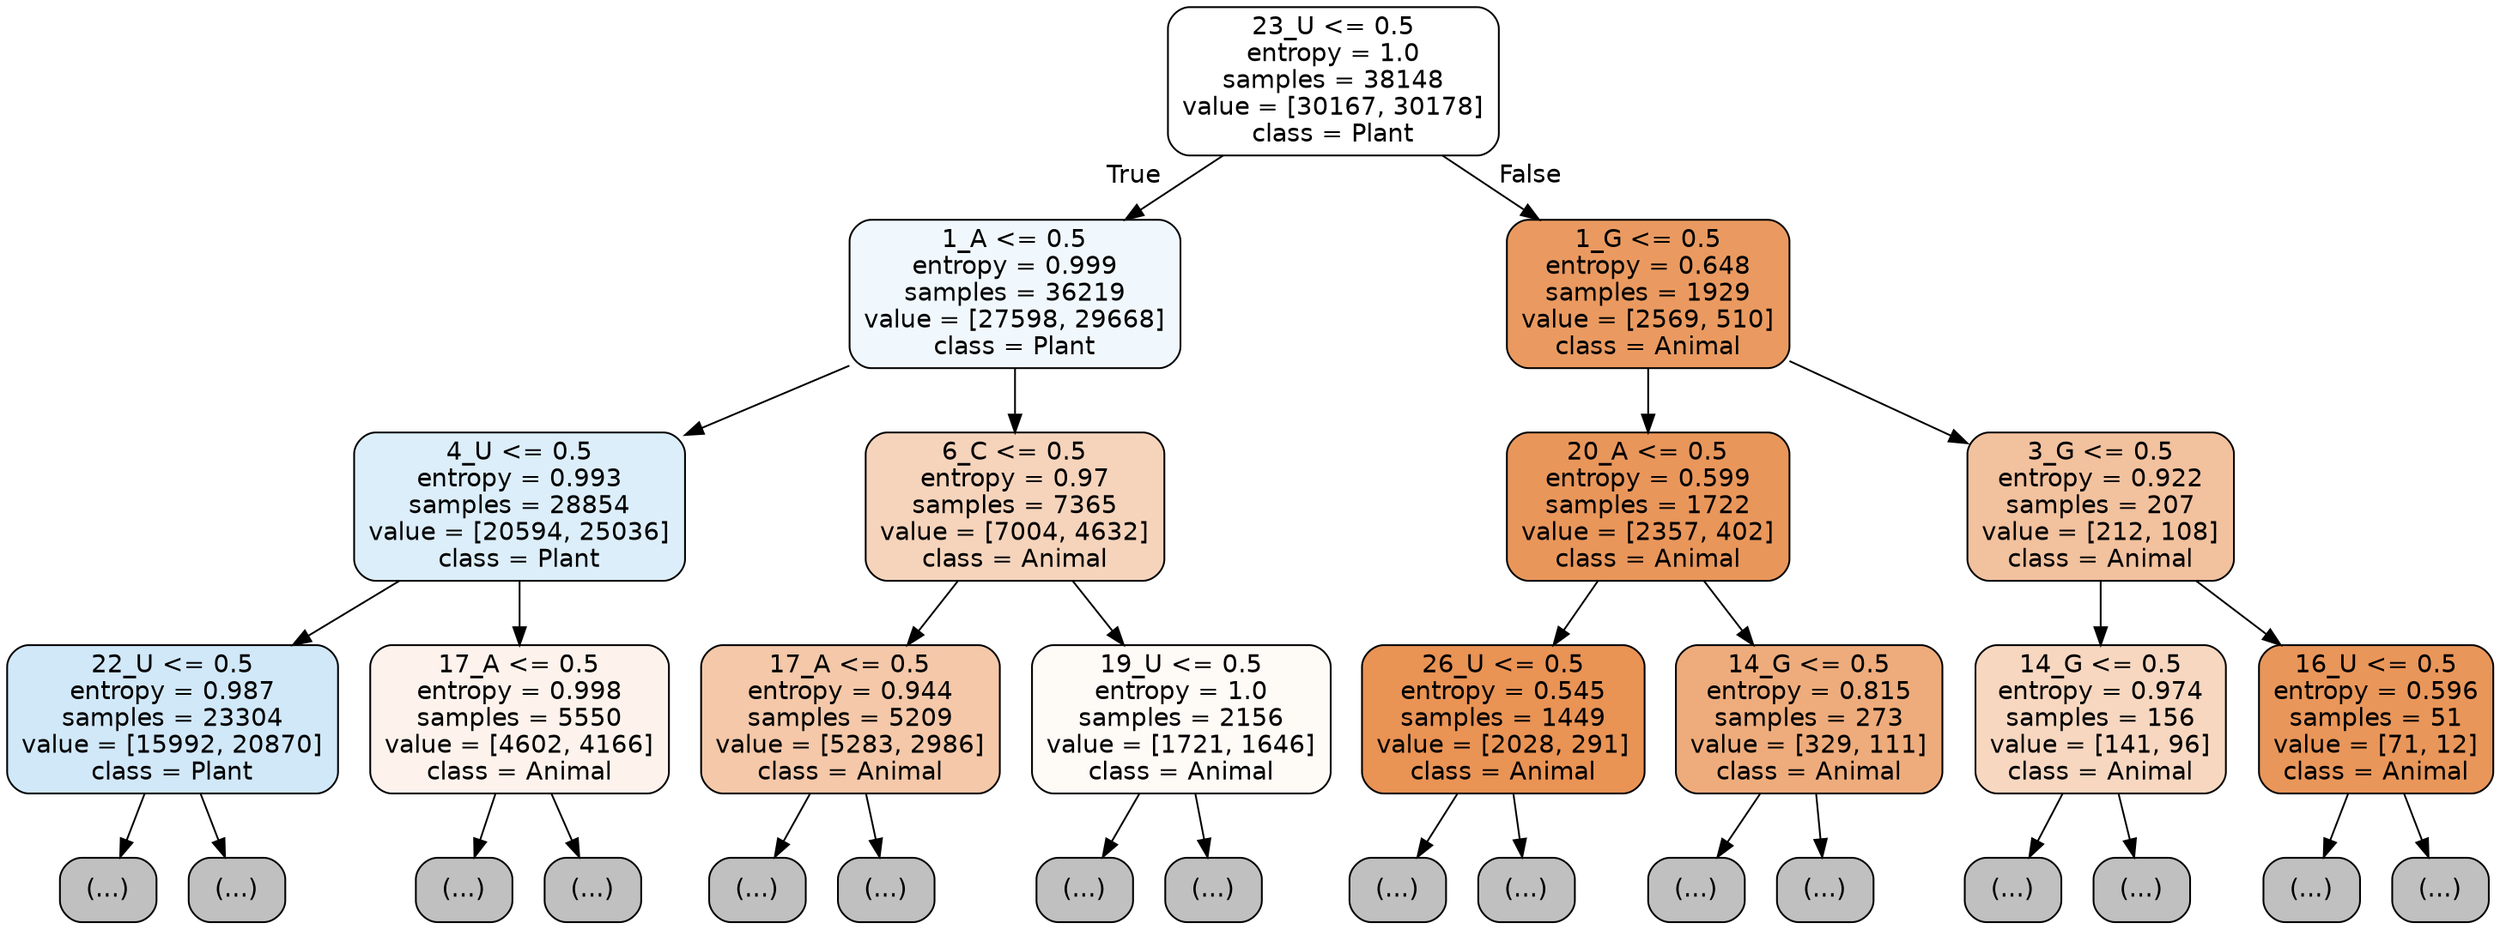 digraph Tree {
node [shape=box, style="filled, rounded", color="black", fontname="helvetica"] ;
edge [fontname="helvetica"] ;
0 [label="23_U <= 0.5\nentropy = 1.0\nsamples = 38148\nvalue = [30167, 30178]\nclass = Plant", fillcolor="#ffffff"] ;
1 [label="1_A <= 0.5\nentropy = 0.999\nsamples = 36219\nvalue = [27598, 29668]\nclass = Plant", fillcolor="#f1f8fd"] ;
0 -> 1 [labeldistance=2.5, labelangle=45, headlabel="True"] ;
2 [label="4_U <= 0.5\nentropy = 0.993\nsamples = 28854\nvalue = [20594, 25036]\nclass = Plant", fillcolor="#dceefa"] ;
1 -> 2 ;
3 [label="22_U <= 0.5\nentropy = 0.987\nsamples = 23304\nvalue = [15992, 20870]\nclass = Plant", fillcolor="#d1e8f9"] ;
2 -> 3 ;
4 [label="(...)", fillcolor="#C0C0C0"] ;
3 -> 4 ;
8451 [label="(...)", fillcolor="#C0C0C0"] ;
3 -> 8451 ;
9472 [label="17_A <= 0.5\nentropy = 0.998\nsamples = 5550\nvalue = [4602, 4166]\nclass = Animal", fillcolor="#fdf3ec"] ;
2 -> 9472 ;
9473 [label="(...)", fillcolor="#C0C0C0"] ;
9472 -> 9473 ;
11626 [label="(...)", fillcolor="#C0C0C0"] ;
9472 -> 11626 ;
12255 [label="6_C <= 0.5\nentropy = 0.97\nsamples = 7365\nvalue = [7004, 4632]\nclass = Animal", fillcolor="#f6d4bc"] ;
1 -> 12255 ;
12256 [label="17_A <= 0.5\nentropy = 0.944\nsamples = 5209\nvalue = [5283, 2986]\nclass = Animal", fillcolor="#f4c8a9"] ;
12255 -> 12256 ;
12257 [label="(...)", fillcolor="#C0C0C0"] ;
12256 -> 12257 ;
14428 [label="(...)", fillcolor="#C0C0C0"] ;
12256 -> 14428 ;
15101 [label="19_U <= 0.5\nentropy = 1.0\nsamples = 2156\nvalue = [1721, 1646]\nclass = Animal", fillcolor="#fefaf6"] ;
12255 -> 15101 ;
15102 [label="(...)", fillcolor="#C0C0C0"] ;
15101 -> 15102 ;
15711 [label="(...)", fillcolor="#C0C0C0"] ;
15101 -> 15711 ;
15914 [label="1_G <= 0.5\nentropy = 0.648\nsamples = 1929\nvalue = [2569, 510]\nclass = Animal", fillcolor="#ea9a60"] ;
0 -> 15914 [labeldistance=2.5, labelangle=-45, headlabel="False"] ;
15915 [label="20_A <= 0.5\nentropy = 0.599\nsamples = 1722\nvalue = [2357, 402]\nclass = Animal", fillcolor="#e9965b"] ;
15914 -> 15915 ;
15916 [label="26_U <= 0.5\nentropy = 0.545\nsamples = 1449\nvalue = [2028, 291]\nclass = Animal", fillcolor="#e99355"] ;
15915 -> 15916 ;
15917 [label="(...)", fillcolor="#C0C0C0"] ;
15916 -> 15917 ;
16358 [label="(...)", fillcolor="#C0C0C0"] ;
15916 -> 16358 ;
16363 [label="14_G <= 0.5\nentropy = 0.815\nsamples = 273\nvalue = [329, 111]\nclass = Animal", fillcolor="#eeac7c"] ;
15915 -> 16363 ;
16364 [label="(...)", fillcolor="#C0C0C0"] ;
16363 -> 16364 ;
16481 [label="(...)", fillcolor="#C0C0C0"] ;
16363 -> 16481 ;
16504 [label="3_G <= 0.5\nentropy = 0.922\nsamples = 207\nvalue = [212, 108]\nclass = Animal", fillcolor="#f2c19e"] ;
15914 -> 16504 ;
16505 [label="14_G <= 0.5\nentropy = 0.974\nsamples = 156\nvalue = [141, 96]\nclass = Animal", fillcolor="#f7d7c0"] ;
16504 -> 16505 ;
16506 [label="(...)", fillcolor="#C0C0C0"] ;
16505 -> 16506 ;
16569 [label="(...)", fillcolor="#C0C0C0"] ;
16505 -> 16569 ;
16596 [label="16_U <= 0.5\nentropy = 0.596\nsamples = 51\nvalue = [71, 12]\nclass = Animal", fillcolor="#e9965a"] ;
16504 -> 16596 ;
16597 [label="(...)", fillcolor="#C0C0C0"] ;
16596 -> 16597 ;
16616 [label="(...)", fillcolor="#C0C0C0"] ;
16596 -> 16616 ;
}